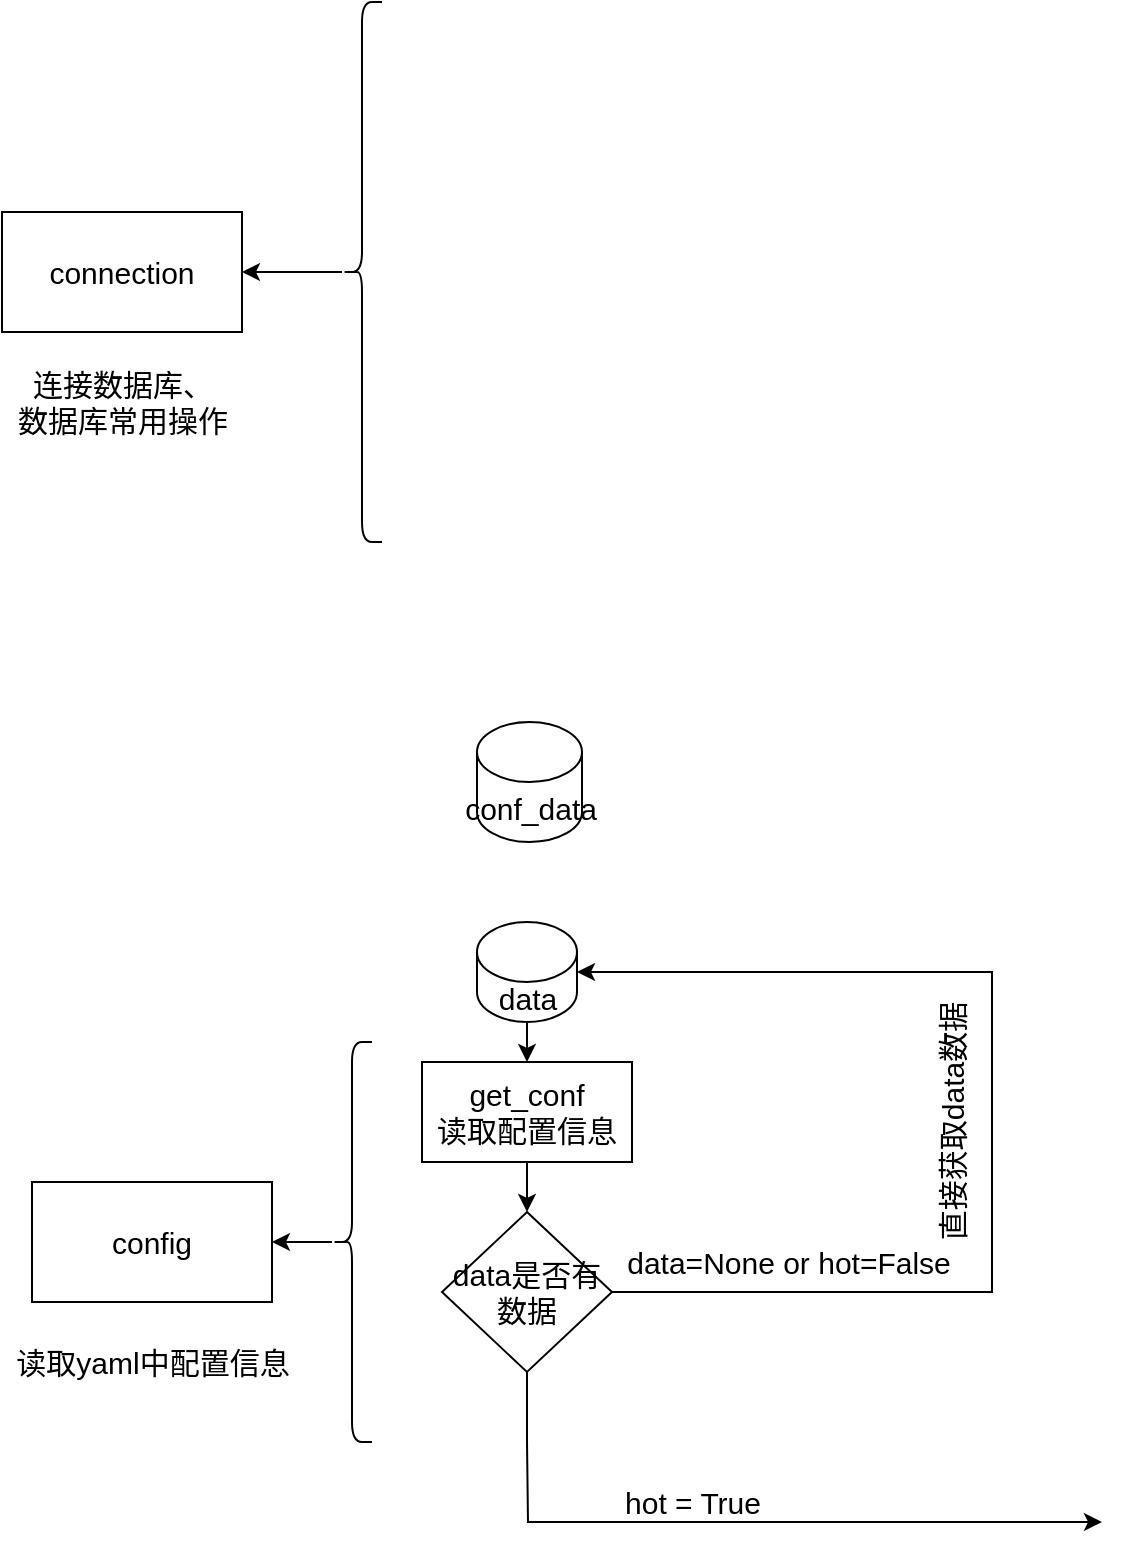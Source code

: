 <mxfile version="14.6.13" type="github">
  <diagram id="xbYI96qwZWlE_A1h8BtE" name="第 1 页">
    <mxGraphModel dx="868" dy="450" grid="1" gridSize="10" guides="1" tooltips="1" connect="1" arrows="1" fold="1" page="1" pageScale="1" pageWidth="827" pageHeight="1169" math="0" shadow="0">
      <root>
        <mxCell id="0" />
        <mxCell id="1" parent="0" />
        <mxCell id="MJVve4MDXcwrNrlEYS1f-6" value="" style="edgeStyle=orthogonalEdgeStyle;rounded=0;orthogonalLoop=1;jettySize=auto;html=1;fontSize=15;fontColor=none;" edge="1" parent="1" source="MJVve4MDXcwrNrlEYS1f-3" target="MJVve4MDXcwrNrlEYS1f-4">
          <mxGeometry relative="1" as="geometry" />
        </mxCell>
        <mxCell id="MJVve4MDXcwrNrlEYS1f-3" value="" style="shape=curlyBracket;whiteSpace=wrap;html=1;rounded=1;" vertex="1" parent="1">
          <mxGeometry x="240" y="80" width="20" height="270" as="geometry" />
        </mxCell>
        <mxCell id="MJVve4MDXcwrNrlEYS1f-4" value="connection" style="rounded=0;whiteSpace=wrap;html=1;fontSize=15;fontColor=none;" vertex="1" parent="1">
          <mxGeometry x="70" y="185" width="120" height="60" as="geometry" />
        </mxCell>
        <mxCell id="MJVve4MDXcwrNrlEYS1f-7" value="连接数据库、&lt;br&gt;数据库常用操作" style="text;html=1;align=center;verticalAlign=middle;resizable=0;points=[];autosize=1;strokeColor=none;fontSize=15;fontColor=none;" vertex="1" parent="1">
          <mxGeometry x="70" y="260" width="120" height="40" as="geometry" />
        </mxCell>
        <mxCell id="MJVve4MDXcwrNrlEYS1f-8" value="config" style="rounded=0;whiteSpace=wrap;html=1;fontSize=15;fontColor=none;" vertex="1" parent="1">
          <mxGeometry x="85" y="670" width="120" height="60" as="geometry" />
        </mxCell>
        <mxCell id="MJVve4MDXcwrNrlEYS1f-9" value="读取yaml中配置信息" style="text;html=1;align=center;verticalAlign=middle;resizable=0;points=[];autosize=1;strokeColor=none;fontSize=15;fontColor=none;" vertex="1" parent="1">
          <mxGeometry x="70" y="750" width="150" height="20" as="geometry" />
        </mxCell>
        <mxCell id="MJVve4MDXcwrNrlEYS1f-12" value="" style="edgeStyle=orthogonalEdgeStyle;rounded=0;orthogonalLoop=1;jettySize=auto;html=1;fontSize=15;fontColor=none;" edge="1" parent="1" source="MJVve4MDXcwrNrlEYS1f-10" target="MJVve4MDXcwrNrlEYS1f-8">
          <mxGeometry relative="1" as="geometry" />
        </mxCell>
        <mxCell id="MJVve4MDXcwrNrlEYS1f-10" value="" style="shape=curlyBracket;whiteSpace=wrap;html=1;rounded=1;fontSize=15;fontColor=none;" vertex="1" parent="1">
          <mxGeometry x="235" y="600" width="20" height="200" as="geometry" />
        </mxCell>
        <mxCell id="MJVve4MDXcwrNrlEYS1f-19" value="" style="edgeStyle=orthogonalEdgeStyle;rounded=0;orthogonalLoop=1;jettySize=auto;html=1;fontSize=15;fontColor=none;" edge="1" parent="1" source="MJVve4MDXcwrNrlEYS1f-14" target="MJVve4MDXcwrNrlEYS1f-18">
          <mxGeometry relative="1" as="geometry" />
        </mxCell>
        <mxCell id="MJVve4MDXcwrNrlEYS1f-14" value="get_conf&lt;br&gt;读取配置信息" style="rounded=0;whiteSpace=wrap;html=1;fontSize=15;fontColor=none;" vertex="1" parent="1">
          <mxGeometry x="280" y="610" width="105" height="50" as="geometry" />
        </mxCell>
        <mxCell id="MJVve4MDXcwrNrlEYS1f-16" value="" style="edgeStyle=orthogonalEdgeStyle;rounded=0;orthogonalLoop=1;jettySize=auto;html=1;fontSize=15;fontColor=none;" edge="1" parent="1" source="MJVve4MDXcwrNrlEYS1f-15" target="MJVve4MDXcwrNrlEYS1f-14">
          <mxGeometry relative="1" as="geometry">
            <Array as="points">
              <mxPoint x="320" y="610" />
              <mxPoint x="320" y="610" />
            </Array>
          </mxGeometry>
        </mxCell>
        <mxCell id="MJVve4MDXcwrNrlEYS1f-15" value="data" style="shape=cylinder3;whiteSpace=wrap;html=1;boundedLbl=1;backgroundOutline=1;size=15;fontSize=15;fontColor=none;" vertex="1" parent="1">
          <mxGeometry x="307.5" y="540" width="50" height="50" as="geometry" />
        </mxCell>
        <mxCell id="MJVve4MDXcwrNrlEYS1f-21" value="" style="edgeStyle=orthogonalEdgeStyle;rounded=0;orthogonalLoop=1;jettySize=auto;html=1;fontSize=15;fontColor=none;" edge="1" parent="1" source="MJVve4MDXcwrNrlEYS1f-18">
          <mxGeometry relative="1" as="geometry">
            <mxPoint x="620" y="840" as="targetPoint" />
            <Array as="points">
              <mxPoint x="333" y="800" />
              <mxPoint x="333" y="800" />
              <mxPoint x="620" y="840" />
            </Array>
          </mxGeometry>
        </mxCell>
        <mxCell id="MJVve4MDXcwrNrlEYS1f-22" style="edgeStyle=orthogonalEdgeStyle;rounded=0;orthogonalLoop=1;jettySize=auto;html=1;exitX=1;exitY=0.5;exitDx=0;exitDy=0;fontSize=15;fontColor=none;entryX=1;entryY=0.5;entryDx=0;entryDy=0;entryPerimeter=0;" edge="1" parent="1" source="MJVve4MDXcwrNrlEYS1f-18" target="MJVve4MDXcwrNrlEYS1f-15">
          <mxGeometry relative="1" as="geometry">
            <mxPoint x="355" y="565" as="targetPoint" />
            <Array as="points">
              <mxPoint x="565" y="725" />
              <mxPoint x="565" y="565" />
            </Array>
          </mxGeometry>
        </mxCell>
        <mxCell id="MJVve4MDXcwrNrlEYS1f-18" value="data是否有数据" style="rhombus;whiteSpace=wrap;html=1;rounded=0;fontSize=15;fontColor=none;" vertex="1" parent="1">
          <mxGeometry x="290" y="685" width="85" height="80" as="geometry" />
        </mxCell>
        <mxCell id="MJVve4MDXcwrNrlEYS1f-23" value="data=None or hot=False" style="text;html=1;align=center;verticalAlign=middle;resizable=0;points=[];autosize=1;strokeColor=none;fontSize=15;fontColor=none;" vertex="1" parent="1">
          <mxGeometry x="372.5" y="700" width="180" height="20" as="geometry" />
        </mxCell>
        <mxCell id="MJVve4MDXcwrNrlEYS1f-24" value="直接获取data数据" style="text;html=1;align=center;verticalAlign=middle;resizable=0;points=[];autosize=1;strokeColor=none;fontSize=15;fontColor=none;horizontal=0;labelPosition=center;verticalLabelPosition=middle;" vertex="1" parent="1">
          <mxGeometry x="480" y="630" width="130" height="20" as="geometry" />
        </mxCell>
        <mxCell id="MJVve4MDXcwrNrlEYS1f-25" value="conf_data" style="shape=cylinder3;whiteSpace=wrap;html=1;boundedLbl=1;backgroundOutline=1;size=15;fontSize=15;fontColor=none;" vertex="1" parent="1">
          <mxGeometry x="307.5" y="440" width="52.5" height="60" as="geometry" />
        </mxCell>
        <mxCell id="MJVve4MDXcwrNrlEYS1f-28" value="hot = True" style="text;html=1;align=center;verticalAlign=middle;resizable=0;points=[];autosize=1;strokeColor=none;fontSize=15;fontColor=none;" vertex="1" parent="1">
          <mxGeometry x="375" y="820" width="80" height="20" as="geometry" />
        </mxCell>
      </root>
    </mxGraphModel>
  </diagram>
</mxfile>
